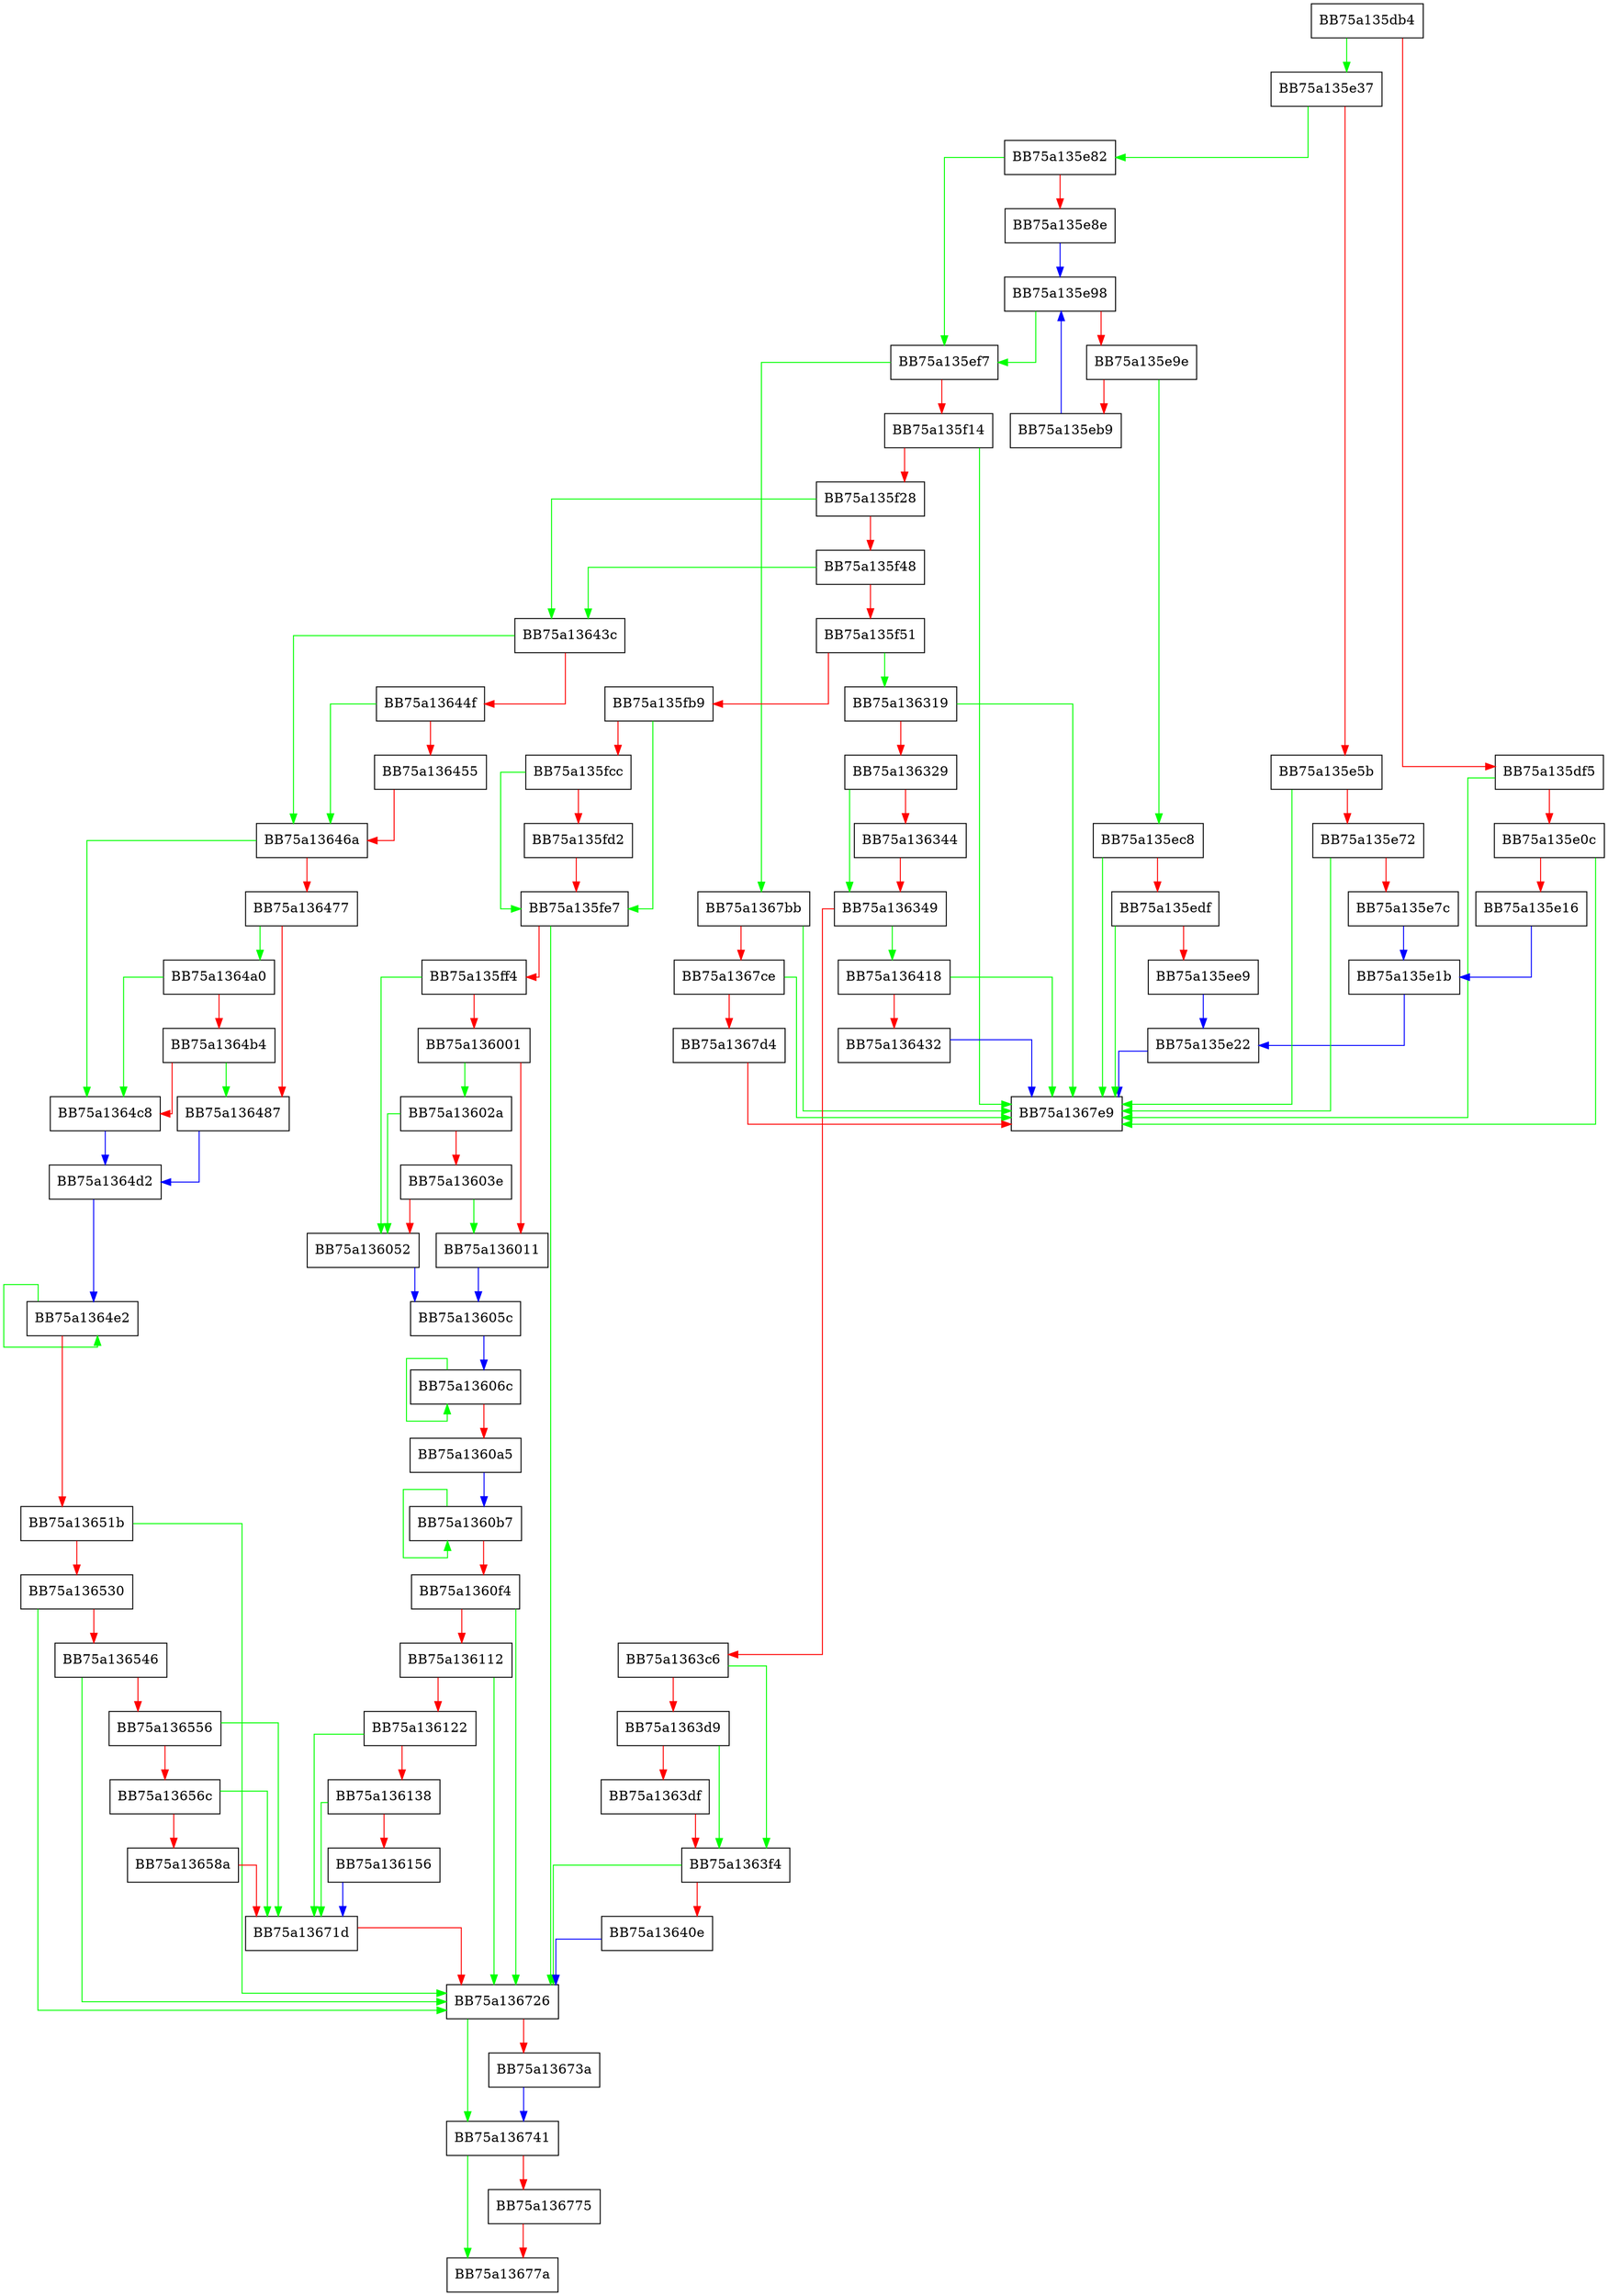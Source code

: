 digraph CheckIfShouldSuppressLowfiMatch {
  node [shape="box"];
  graph [splines=ortho];
  BB75a135db4 -> BB75a135e37 [color="green"];
  BB75a135db4 -> BB75a135df5 [color="red"];
  BB75a135df5 -> BB75a1367e9 [color="green"];
  BB75a135df5 -> BB75a135e0c [color="red"];
  BB75a135e0c -> BB75a1367e9 [color="green"];
  BB75a135e0c -> BB75a135e16 [color="red"];
  BB75a135e16 -> BB75a135e1b [color="blue"];
  BB75a135e1b -> BB75a135e22 [color="blue"];
  BB75a135e22 -> BB75a1367e9 [color="blue"];
  BB75a135e37 -> BB75a135e82 [color="green"];
  BB75a135e37 -> BB75a135e5b [color="red"];
  BB75a135e5b -> BB75a1367e9 [color="green"];
  BB75a135e5b -> BB75a135e72 [color="red"];
  BB75a135e72 -> BB75a1367e9 [color="green"];
  BB75a135e72 -> BB75a135e7c [color="red"];
  BB75a135e7c -> BB75a135e1b [color="blue"];
  BB75a135e82 -> BB75a135ef7 [color="green"];
  BB75a135e82 -> BB75a135e8e [color="red"];
  BB75a135e8e -> BB75a135e98 [color="blue"];
  BB75a135e98 -> BB75a135ef7 [color="green"];
  BB75a135e98 -> BB75a135e9e [color="red"];
  BB75a135e9e -> BB75a135ec8 [color="green"];
  BB75a135e9e -> BB75a135eb9 [color="red"];
  BB75a135eb9 -> BB75a135e98 [color="blue"];
  BB75a135ec8 -> BB75a1367e9 [color="green"];
  BB75a135ec8 -> BB75a135edf [color="red"];
  BB75a135edf -> BB75a1367e9 [color="green"];
  BB75a135edf -> BB75a135ee9 [color="red"];
  BB75a135ee9 -> BB75a135e22 [color="blue"];
  BB75a135ef7 -> BB75a1367bb [color="green"];
  BB75a135ef7 -> BB75a135f14 [color="red"];
  BB75a135f14 -> BB75a1367e9 [color="green"];
  BB75a135f14 -> BB75a135f28 [color="red"];
  BB75a135f28 -> BB75a13643c [color="green"];
  BB75a135f28 -> BB75a135f48 [color="red"];
  BB75a135f48 -> BB75a13643c [color="green"];
  BB75a135f48 -> BB75a135f51 [color="red"];
  BB75a135f51 -> BB75a136319 [color="green"];
  BB75a135f51 -> BB75a135fb9 [color="red"];
  BB75a135fb9 -> BB75a135fe7 [color="green"];
  BB75a135fb9 -> BB75a135fcc [color="red"];
  BB75a135fcc -> BB75a135fe7 [color="green"];
  BB75a135fcc -> BB75a135fd2 [color="red"];
  BB75a135fd2 -> BB75a135fe7 [color="red"];
  BB75a135fe7 -> BB75a136726 [color="green"];
  BB75a135fe7 -> BB75a135ff4 [color="red"];
  BB75a135ff4 -> BB75a136052 [color="green"];
  BB75a135ff4 -> BB75a136001 [color="red"];
  BB75a136001 -> BB75a13602a [color="green"];
  BB75a136001 -> BB75a136011 [color="red"];
  BB75a136011 -> BB75a13605c [color="blue"];
  BB75a13602a -> BB75a136052 [color="green"];
  BB75a13602a -> BB75a13603e [color="red"];
  BB75a13603e -> BB75a136011 [color="green"];
  BB75a13603e -> BB75a136052 [color="red"];
  BB75a136052 -> BB75a13605c [color="blue"];
  BB75a13605c -> BB75a13606c [color="blue"];
  BB75a13606c -> BB75a13606c [color="green"];
  BB75a13606c -> BB75a1360a5 [color="red"];
  BB75a1360a5 -> BB75a1360b7 [color="blue"];
  BB75a1360b7 -> BB75a1360b7 [color="green"];
  BB75a1360b7 -> BB75a1360f4 [color="red"];
  BB75a1360f4 -> BB75a136726 [color="green"];
  BB75a1360f4 -> BB75a136112 [color="red"];
  BB75a136112 -> BB75a136726 [color="green"];
  BB75a136112 -> BB75a136122 [color="red"];
  BB75a136122 -> BB75a13671d [color="green"];
  BB75a136122 -> BB75a136138 [color="red"];
  BB75a136138 -> BB75a13671d [color="green"];
  BB75a136138 -> BB75a136156 [color="red"];
  BB75a136156 -> BB75a13671d [color="blue"];
  BB75a136319 -> BB75a1367e9 [color="green"];
  BB75a136319 -> BB75a136329 [color="red"];
  BB75a136329 -> BB75a136349 [color="green"];
  BB75a136329 -> BB75a136344 [color="red"];
  BB75a136344 -> BB75a136349 [color="red"];
  BB75a136349 -> BB75a136418 [color="green"];
  BB75a136349 -> BB75a1363c6 [color="red"];
  BB75a1363c6 -> BB75a1363f4 [color="green"];
  BB75a1363c6 -> BB75a1363d9 [color="red"];
  BB75a1363d9 -> BB75a1363f4 [color="green"];
  BB75a1363d9 -> BB75a1363df [color="red"];
  BB75a1363df -> BB75a1363f4 [color="red"];
  BB75a1363f4 -> BB75a136726 [color="green"];
  BB75a1363f4 -> BB75a13640e [color="red"];
  BB75a13640e -> BB75a136726 [color="blue"];
  BB75a136418 -> BB75a1367e9 [color="green"];
  BB75a136418 -> BB75a136432 [color="red"];
  BB75a136432 -> BB75a1367e9 [color="blue"];
  BB75a13643c -> BB75a13646a [color="green"];
  BB75a13643c -> BB75a13644f [color="red"];
  BB75a13644f -> BB75a13646a [color="green"];
  BB75a13644f -> BB75a136455 [color="red"];
  BB75a136455 -> BB75a13646a [color="red"];
  BB75a13646a -> BB75a1364c8 [color="green"];
  BB75a13646a -> BB75a136477 [color="red"];
  BB75a136477 -> BB75a1364a0 [color="green"];
  BB75a136477 -> BB75a136487 [color="red"];
  BB75a136487 -> BB75a1364d2 [color="blue"];
  BB75a1364a0 -> BB75a1364c8 [color="green"];
  BB75a1364a0 -> BB75a1364b4 [color="red"];
  BB75a1364b4 -> BB75a136487 [color="green"];
  BB75a1364b4 -> BB75a1364c8 [color="red"];
  BB75a1364c8 -> BB75a1364d2 [color="blue"];
  BB75a1364d2 -> BB75a1364e2 [color="blue"];
  BB75a1364e2 -> BB75a1364e2 [color="green"];
  BB75a1364e2 -> BB75a13651b [color="red"];
  BB75a13651b -> BB75a136726 [color="green"];
  BB75a13651b -> BB75a136530 [color="red"];
  BB75a136530 -> BB75a136726 [color="green"];
  BB75a136530 -> BB75a136546 [color="red"];
  BB75a136546 -> BB75a136726 [color="green"];
  BB75a136546 -> BB75a136556 [color="red"];
  BB75a136556 -> BB75a13671d [color="green"];
  BB75a136556 -> BB75a13656c [color="red"];
  BB75a13656c -> BB75a13671d [color="green"];
  BB75a13656c -> BB75a13658a [color="red"];
  BB75a13658a -> BB75a13671d [color="red"];
  BB75a13671d -> BB75a136726 [color="red"];
  BB75a136726 -> BB75a136741 [color="green"];
  BB75a136726 -> BB75a13673a [color="red"];
  BB75a13673a -> BB75a136741 [color="blue"];
  BB75a136741 -> BB75a13677a [color="green"];
  BB75a136741 -> BB75a136775 [color="red"];
  BB75a136775 -> BB75a13677a [color="red"];
  BB75a1367bb -> BB75a1367e9 [color="green"];
  BB75a1367bb -> BB75a1367ce [color="red"];
  BB75a1367ce -> BB75a1367e9 [color="green"];
  BB75a1367ce -> BB75a1367d4 [color="red"];
  BB75a1367d4 -> BB75a1367e9 [color="red"];
}